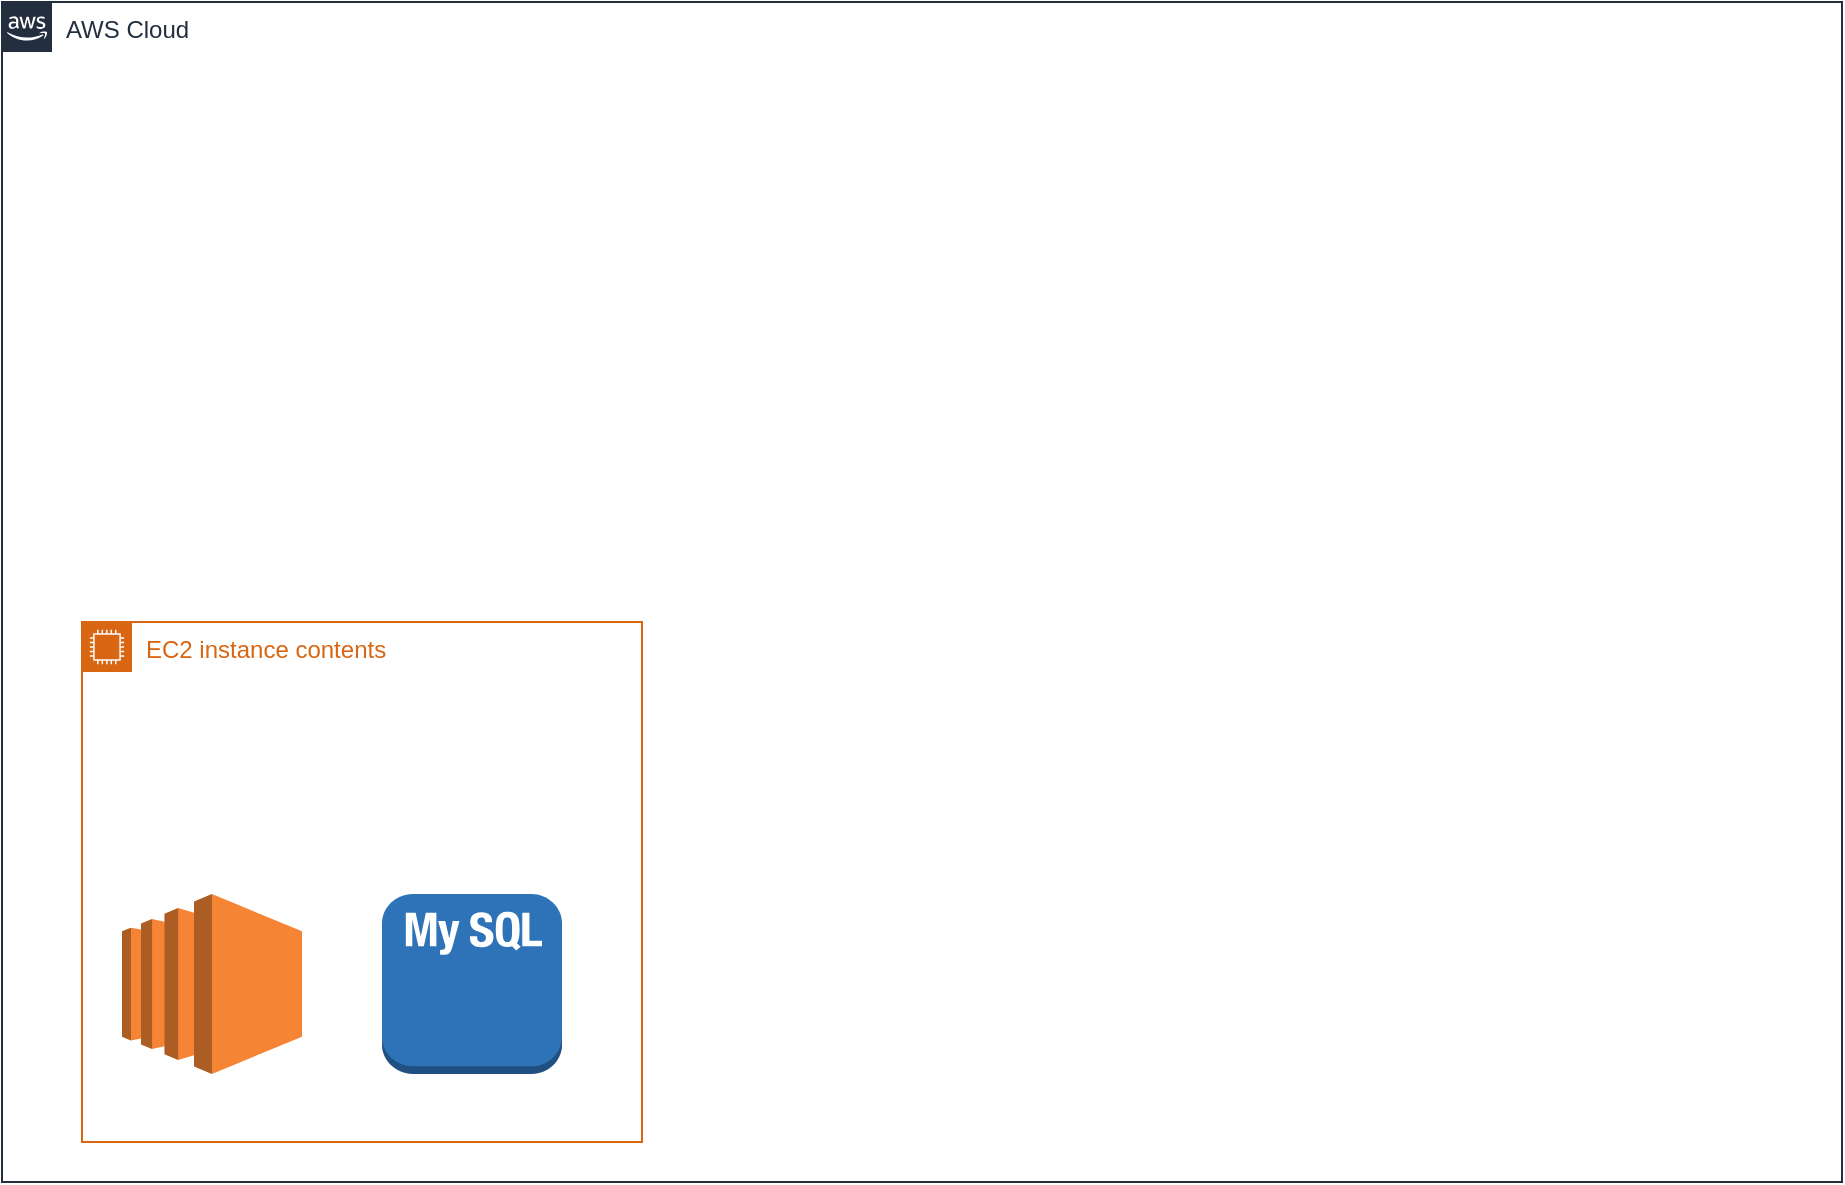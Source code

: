 <mxfile version="13.7.5" type="github">
  <diagram id="Ht1M8jgEwFfnCIfOTk4-" name="Page-1">
    <mxGraphModel dx="1113" dy="695" grid="1" gridSize="10" guides="1" tooltips="1" connect="1" arrows="1" fold="1" page="1" pageScale="1" pageWidth="1169" pageHeight="827" math="0" shadow="0">
      <root>
        <mxCell id="0" />
        <mxCell id="1" parent="0" />
        <mxCell id="Xmpuv8B8h_axhn6lkmNJ-7" value="AWS Cloud" style="points=[[0,0],[0.25,0],[0.5,0],[0.75,0],[1,0],[1,0.25],[1,0.5],[1,0.75],[1,1],[0.75,1],[0.5,1],[0.25,1],[0,1],[0,0.75],[0,0.5],[0,0.25]];outlineConnect=0;gradientColor=none;html=1;whiteSpace=wrap;fontSize=12;fontStyle=0;shape=mxgraph.aws4.group;grIcon=mxgraph.aws4.group_aws_cloud_alt;strokeColor=#232F3E;fillColor=none;verticalAlign=top;align=left;spacingLeft=30;fontColor=#232F3E;dashed=0;" vertex="1" parent="1">
          <mxGeometry x="40" y="50" width="920" height="590" as="geometry" />
        </mxCell>
        <mxCell id="Xmpuv8B8h_axhn6lkmNJ-15" value="" style="group" vertex="1" connectable="0" parent="1">
          <mxGeometry x="80" y="360" width="280" height="260" as="geometry" />
        </mxCell>
        <mxCell id="Xmpuv8B8h_axhn6lkmNJ-14" value="EC2 instance contents" style="points=[[0,0],[0.25,0],[0.5,0],[0.75,0],[1,0],[1,0.25],[1,0.5],[1,0.75],[1,1],[0.75,1],[0.5,1],[0.25,1],[0,1],[0,0.75],[0,0.5],[0,0.25]];outlineConnect=0;gradientColor=none;html=1;whiteSpace=wrap;fontSize=12;fontStyle=0;shape=mxgraph.aws4.group;grIcon=mxgraph.aws4.group_ec2_instance_contents;strokeColor=#D86613;fillColor=none;verticalAlign=top;align=left;spacingLeft=30;fontColor=#D86613;dashed=0;" vertex="1" parent="Xmpuv8B8h_axhn6lkmNJ-15">
          <mxGeometry width="280" height="260" as="geometry" />
        </mxCell>
        <mxCell id="Xmpuv8B8h_axhn6lkmNJ-9" value="" style="outlineConnect=0;dashed=0;verticalLabelPosition=bottom;verticalAlign=top;align=center;html=1;shape=mxgraph.aws3.ec2;fillColor=#F58534;gradientColor=none;" vertex="1" parent="Xmpuv8B8h_axhn6lkmNJ-15">
          <mxGeometry x="20" y="136" width="90" height="90" as="geometry" />
        </mxCell>
        <mxCell id="Xmpuv8B8h_axhn6lkmNJ-11" value="" style="shape=image;html=1;verticalAlign=top;verticalLabelPosition=bottom;labelBackgroundColor=#ffffff;imageAspect=0;image=https://cdn0.iconfinder.com/data/icons/long-shadow-web-icons/512/ruby-rails-128.png" vertex="1" parent="Xmpuv8B8h_axhn6lkmNJ-15">
          <mxGeometry x="150" y="30" width="90" height="90" as="geometry" />
        </mxCell>
        <mxCell id="Xmpuv8B8h_axhn6lkmNJ-13" value="" style="outlineConnect=0;dashed=0;verticalLabelPosition=bottom;verticalAlign=top;align=center;html=1;shape=mxgraph.aws3.mysql_db_instance_2;fillColor=#2E73B8;gradientColor=none;" vertex="1" parent="Xmpuv8B8h_axhn6lkmNJ-15">
          <mxGeometry x="150" y="136" width="90" height="90" as="geometry" />
        </mxCell>
      </root>
    </mxGraphModel>
  </diagram>
</mxfile>
